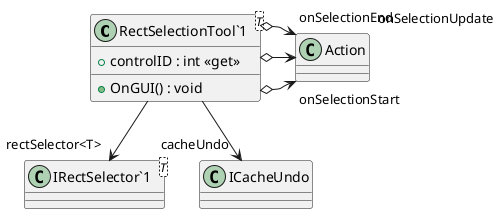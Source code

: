 @startuml
class "RectSelectionTool`1"<T> {
    + controlID : int <<get>>
    + OnGUI() : void
}
class "IRectSelector`1"<T> {
}
"RectSelectionTool`1" --> "rectSelector<T>" "IRectSelector`1"
"RectSelectionTool`1" --> "cacheUndo" ICacheUndo
"RectSelectionTool`1" o-> "onSelectionStart" Action
"RectSelectionTool`1" o-> "onSelectionUpdate" Action
"RectSelectionTool`1" o-> "onSelectionEnd" Action
@enduml
